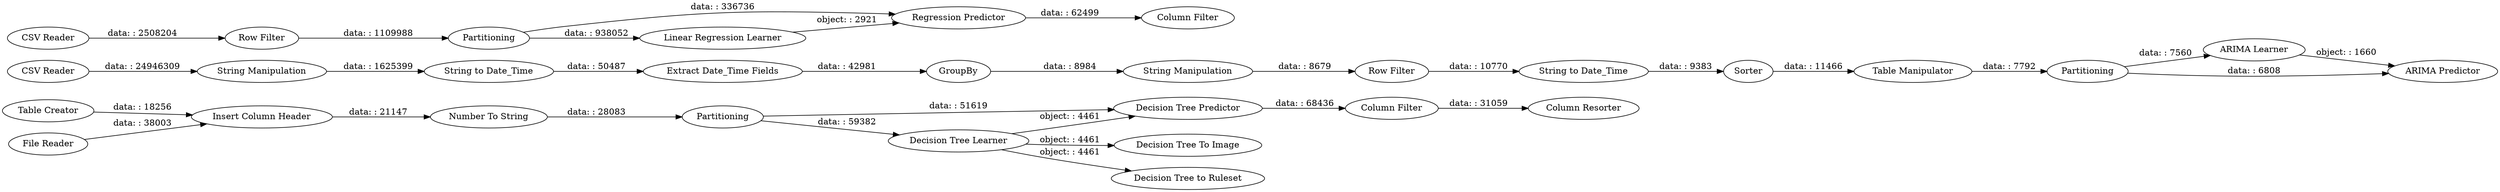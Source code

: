 digraph {
	"2885459645718787775_10" [label=Partitioning]
	"3163331082535166228_19" [label="String to Date_Time"]
	"2885459645718787775_13" [label="Decision Tree Predictor"]
	"3163331082535166228_29" [label="Table Manipulator"]
	"2885459645718787775_11" [label="Decision Tree Learner"]
	"3163331082535166228_23" [label=GroupBy]
	"2885459645718787775_5" [label="Regression Predictor"]
	"2885459645718787775_9" [label="Insert Column Header"]
	"2885459645718787775_31" [label=Partitioning]
	"2885459645718787775_12" [label="Number To String"]
	"3163331082535166228_28" [label=Sorter]
	"3163331082535166228_24" [label="String Manipulation"]
	"3163331082535166228_27" [label="String to Date_Time"]
	"2885459645718787775_8" [label="Table Creator"]
	"2885459645718787775_16" [label="Decision Tree To Image"]
	"2885459645718787775_14" [label="Column Filter"]
	"2885459645718787775_3" [label=Partitioning]
	"2885459645718787775_7" [label="File Reader"]
	"2885459645718787775_33" [label="ARIMA Learner"]
	"2885459645718787775_6" [label="Column Filter"]
	"3163331082535166228_22" [label="Extract Date_Time Fields"]
	"2885459645718787775_17" [label="Decision Tree to Ruleset"]
	"2885459645718787775_18" [label="CSV Reader"]
	"2885459645718787775_32" [label="ARIMA Predictor"]
	"2885459645718787775_4" [label="Linear Regression Learner"]
	"3163331082535166228_25" [label="Row Filter"]
	"2885459645718787775_1" [label="CSV Reader"]
	"2885459645718787775_15" [label="Column Resorter"]
	"2885459645718787775_2" [label="Row Filter"]
	"3163331082535166228_21" [label="String Manipulation"]
	"2885459645718787775_3" -> "2885459645718787775_5" [label="data: : 336736"]
	"3163331082535166228_19" -> "3163331082535166228_22" [label="data: : 50487"]
	"2885459645718787775_33" -> "2885459645718787775_32" [label="object: : 1660"]
	"3163331082535166228_22" -> "3163331082535166228_23" [label="data: : 42981"]
	"2885459645718787775_2" -> "2885459645718787775_3" [label="data: : 1109988"]
	"3163331082535166228_23" -> "3163331082535166228_24" [label="data: : 8984"]
	"2885459645718787775_14" -> "2885459645718787775_15" [label="data: : 31059"]
	"2885459645718787775_9" -> "2885459645718787775_12" [label="data: : 21147"]
	"3163331082535166228_27" -> "3163331082535166228_28" [label="data: : 9383"]
	"2885459645718787775_11" -> "2885459645718787775_16" [label="object: : 4461"]
	"2885459645718787775_13" -> "2885459645718787775_14" [label="data: : 68436"]
	"2885459645718787775_3" -> "2885459645718787775_4" [label="data: : 938052"]
	"2885459645718787775_8" -> "2885459645718787775_9" [label="data: : 18256"]
	"2885459645718787775_4" -> "2885459645718787775_5" [label="object: : 2921"]
	"2885459645718787775_12" -> "2885459645718787775_10" [label="data: : 28083"]
	"3163331082535166228_24" -> "3163331082535166228_25" [label="data: : 8679"]
	"2885459645718787775_31" -> "2885459645718787775_32" [label="data: : 6808"]
	"2885459645718787775_11" -> "2885459645718787775_13" [label="object: : 4461"]
	"3163331082535166228_29" -> "2885459645718787775_31" [label="data: : 7792"]
	"3163331082535166228_25" -> "3163331082535166228_27" [label="data: : 10770"]
	"3163331082535166228_28" -> "3163331082535166228_29" [label="data: : 11466"]
	"2885459645718787775_11" -> "2885459645718787775_17" [label="object: : 4461"]
	"2885459645718787775_18" -> "3163331082535166228_21" [label="data: : 24946309"]
	"2885459645718787775_7" -> "2885459645718787775_9" [label="data: : 38003"]
	"2885459645718787775_5" -> "2885459645718787775_6" [label="data: : 62499"]
	"2885459645718787775_31" -> "2885459645718787775_33" [label="data: : 7560"]
	"2885459645718787775_10" -> "2885459645718787775_11" [label="data: : 59382"]
	"2885459645718787775_10" -> "2885459645718787775_13" [label="data: : 51619"]
	"3163331082535166228_21" -> "3163331082535166228_19" [label="data: : 1625399"]
	"2885459645718787775_1" -> "2885459645718787775_2" [label="data: : 2508204"]
	rankdir=LR
}
